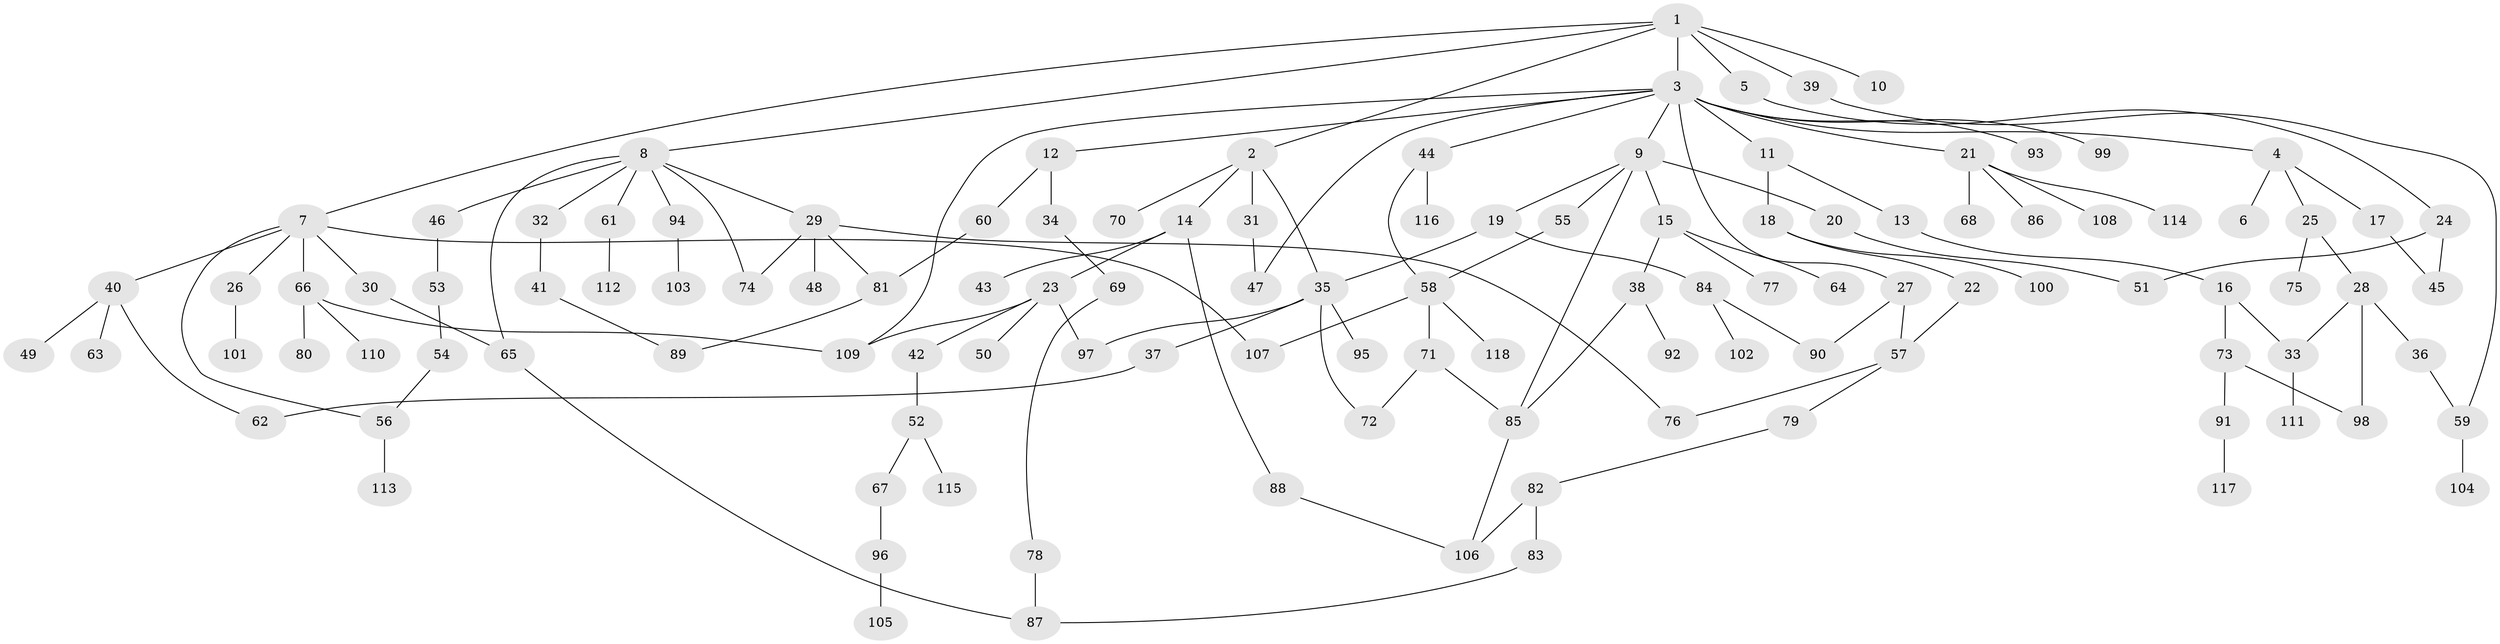 // Generated by graph-tools (version 1.1) at 2025/41/03/09/25 04:41:29]
// undirected, 118 vertices, 145 edges
graph export_dot {
graph [start="1"]
  node [color=gray90,style=filled];
  1;
  2;
  3;
  4;
  5;
  6;
  7;
  8;
  9;
  10;
  11;
  12;
  13;
  14;
  15;
  16;
  17;
  18;
  19;
  20;
  21;
  22;
  23;
  24;
  25;
  26;
  27;
  28;
  29;
  30;
  31;
  32;
  33;
  34;
  35;
  36;
  37;
  38;
  39;
  40;
  41;
  42;
  43;
  44;
  45;
  46;
  47;
  48;
  49;
  50;
  51;
  52;
  53;
  54;
  55;
  56;
  57;
  58;
  59;
  60;
  61;
  62;
  63;
  64;
  65;
  66;
  67;
  68;
  69;
  70;
  71;
  72;
  73;
  74;
  75;
  76;
  77;
  78;
  79;
  80;
  81;
  82;
  83;
  84;
  85;
  86;
  87;
  88;
  89;
  90;
  91;
  92;
  93;
  94;
  95;
  96;
  97;
  98;
  99;
  100;
  101;
  102;
  103;
  104;
  105;
  106;
  107;
  108;
  109;
  110;
  111;
  112;
  113;
  114;
  115;
  116;
  117;
  118;
  1 -- 2;
  1 -- 3;
  1 -- 5;
  1 -- 7;
  1 -- 8;
  1 -- 10;
  1 -- 39;
  2 -- 14;
  2 -- 31;
  2 -- 70;
  2 -- 35;
  3 -- 4;
  3 -- 9;
  3 -- 11;
  3 -- 12;
  3 -- 21;
  3 -- 27;
  3 -- 44;
  3 -- 47;
  3 -- 93;
  3 -- 99;
  3 -- 109;
  4 -- 6;
  4 -- 17;
  4 -- 25;
  5 -- 24;
  7 -- 26;
  7 -- 30;
  7 -- 40;
  7 -- 66;
  7 -- 56;
  7 -- 107;
  8 -- 29;
  8 -- 32;
  8 -- 46;
  8 -- 61;
  8 -- 74;
  8 -- 94;
  8 -- 65;
  9 -- 15;
  9 -- 19;
  9 -- 20;
  9 -- 55;
  9 -- 85;
  11 -- 13;
  11 -- 18;
  12 -- 34;
  12 -- 60;
  13 -- 16;
  14 -- 23;
  14 -- 43;
  14 -- 88;
  15 -- 38;
  15 -- 64;
  15 -- 77;
  16 -- 73;
  16 -- 33;
  17 -- 45;
  18 -- 22;
  18 -- 100;
  19 -- 35;
  19 -- 84;
  20 -- 51;
  21 -- 68;
  21 -- 86;
  21 -- 108;
  21 -- 114;
  22 -- 57;
  23 -- 42;
  23 -- 50;
  23 -- 97;
  23 -- 109;
  24 -- 45;
  24 -- 51;
  25 -- 28;
  25 -- 75;
  26 -- 101;
  27 -- 57;
  27 -- 90;
  28 -- 33;
  28 -- 36;
  28 -- 98;
  29 -- 48;
  29 -- 81;
  29 -- 76;
  29 -- 74;
  30 -- 65;
  31 -- 47;
  32 -- 41;
  33 -- 111;
  34 -- 69;
  35 -- 37;
  35 -- 95;
  35 -- 97;
  35 -- 72;
  36 -- 59;
  37 -- 62;
  38 -- 92;
  38 -- 85;
  39 -- 59;
  40 -- 49;
  40 -- 63;
  40 -- 62;
  41 -- 89;
  42 -- 52;
  44 -- 58;
  44 -- 116;
  46 -- 53;
  52 -- 67;
  52 -- 115;
  53 -- 54;
  54 -- 56;
  55 -- 58;
  56 -- 113;
  57 -- 76;
  57 -- 79;
  58 -- 71;
  58 -- 107;
  58 -- 118;
  59 -- 104;
  60 -- 81;
  61 -- 112;
  65 -- 87;
  66 -- 80;
  66 -- 110;
  66 -- 109;
  67 -- 96;
  69 -- 78;
  71 -- 72;
  71 -- 85;
  73 -- 91;
  73 -- 98;
  78 -- 87;
  79 -- 82;
  81 -- 89;
  82 -- 83;
  82 -- 106;
  83 -- 87;
  84 -- 102;
  84 -- 90;
  85 -- 106;
  88 -- 106;
  91 -- 117;
  94 -- 103;
  96 -- 105;
}
